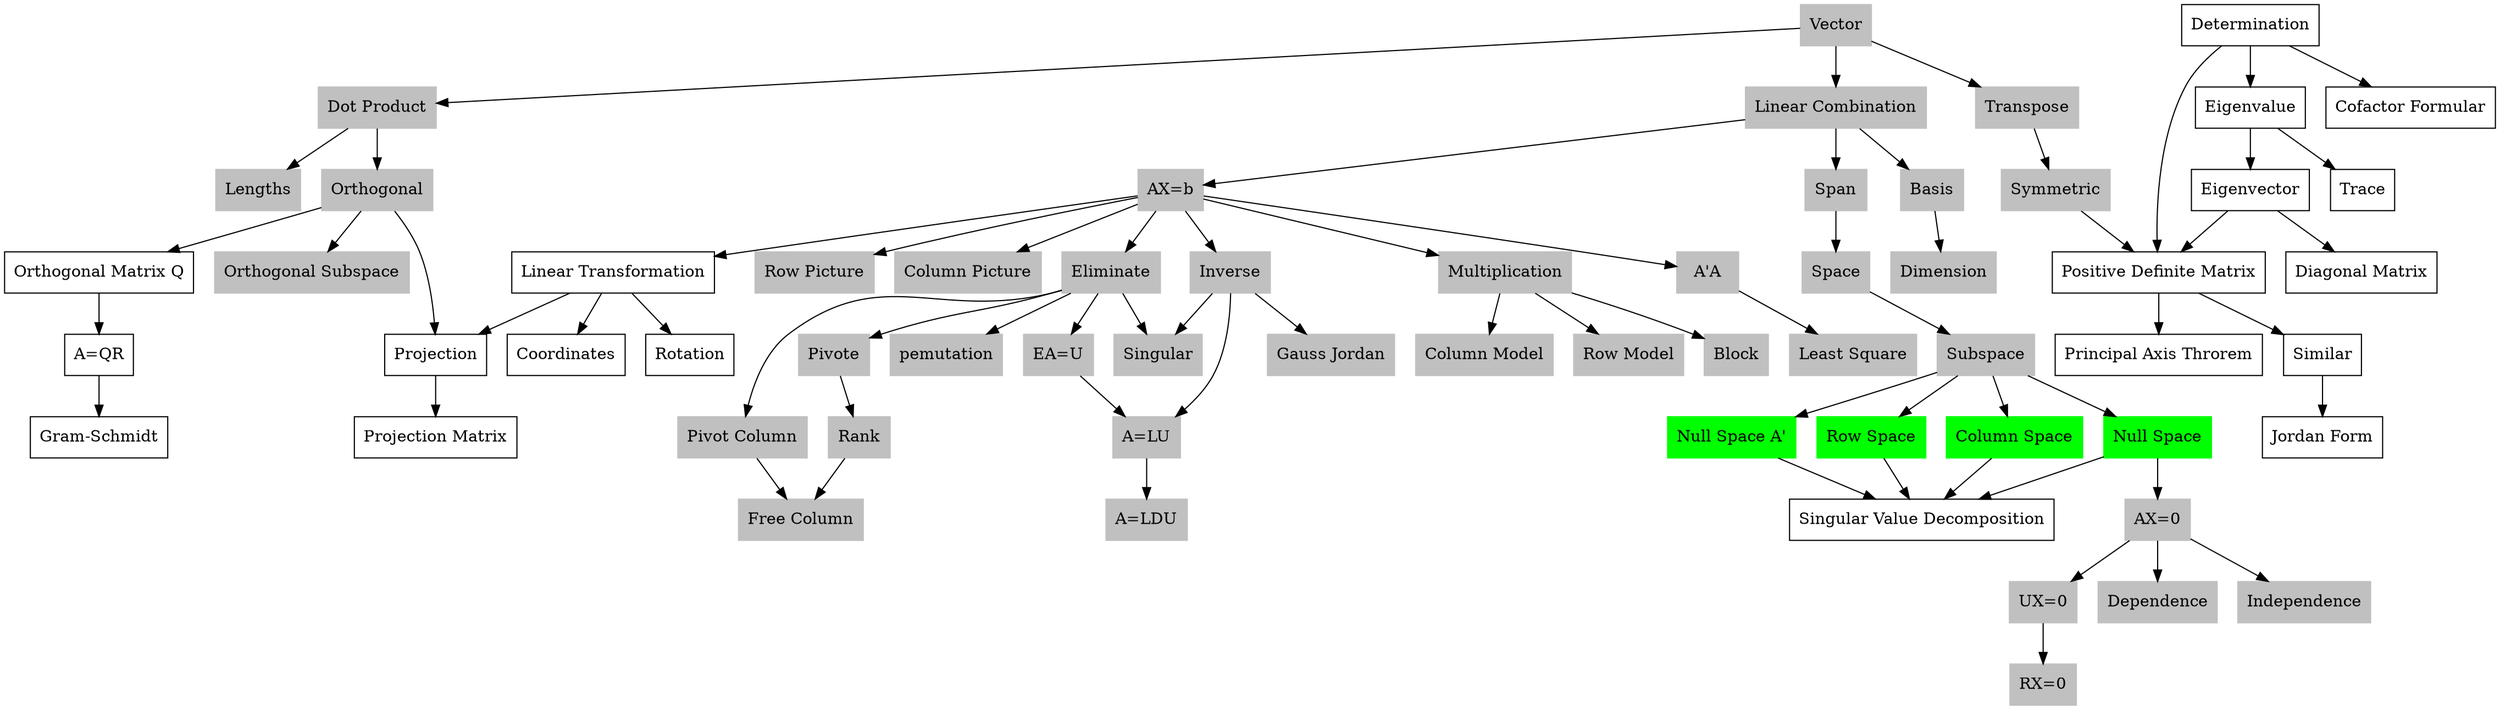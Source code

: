 //linear algebra key words
//graph
digraph{
	dpi = 320;
	node[shape=box]
	//lecture 1
	lengths[label="Lengths",style=filled,color=gray];
	linear_combination[label="Linear Combination",style=filled,color=gray];
	row_picture[label="Row Picture",style=filled,color=gray];
	column_picture[label="Column Picture",style=filled,color=gray];
	//lecture 2
	eliminate[label="Eliminate",style=filled,color=gray];
	pivote[label="Pivote",style=filled,color=gray];
	pemutation[label="pemutation",style=filled,color=gray];
	ea_equ_u[label="EA=U",style=filled,color=gray];
	//lecture 3
	column_model[label="Column Model",style=filled,color=gray];
	row_model[label="Row Model",style=filled,color=gray];
	block[label="Block",style=filled,color=gray];
	multiplication[label="Multiplication",style=filled,color=gray]
	inverse[label="Inverse",style=filled,color=gray];
	singular[label="Singular",style=filled,color=gray];
	Gauss_Jordan[label="Gauss Jordan",style=filled,color=gray];
	//lecture 4
	a_equ_lu[label="A=LU",style=filled,color=gray];
	a_equ_ldu[label="A=LDU",style=filled,color=gray];
	//lecture 5
	transpose[label="Transpose",style=filled,color=gray];
	symmetric[label="Symmetric",style=filled,color=gray];

	space[label="Space",style=filled,color=gray];
	subspace[label="Subspace",style=filled,color=gray];

	//lecture 6
	//lecture 7
	rank_[label="Rank",style=filled,color=gray];
	pivot_column[label="Pivot Column",style=filled,color=gray];
	free_column[label="Free Column",style=filled,color=gray];
	ax_equ_0[label="AX=0",style=filled,color=gray];
	ux_equ_0[label="UX=0",style=filled,color=gray];
	rx_equ_0[label="RX=0",style=filled,color=gray];
	//lecture 8
	ax_equ_b[label="AX=b",style=filled,color=gray];
	//lecture 9
	dependence[label="Dependence",style=filled,color=gray];
	independence[label="Independence",style=filled,color=gray];
	span[label="Span",style=filled,color=gray];
	basis[label="Basis",style=filled,color=gray];
	dimension[label="Dimension",style=filled,color=gray];
	//lecture 10
	row_space[label="Row Space",style=filled,color=green];
	column_space[label="Column Space",style=filled,color=green];
	null_space[label="Null Space",style=filled,color=green];
	null_space_a_t[label="Null Space A\'",style=filled,color=green];
	subspace->row_space;
	subspace->null_space_a_t;
	subspace->column_space;
	subspace->null_space;
	subgraph matrix_sub_space{
		label="Matrix Subspace"
		color=green;
		row_space;column_space;null_space;null_space_a_t;
	}


	//lecture 14
	vector[label="Vector",style=filled,color=gray];
	orthogonal[label="Orthogonal",style=filled,color=gray];
	orthogonal_subspace[label="Orthogonal Subspace",style=filled,color=gray];
	dot_product[label="Dot Product",style=filled,color=gray];
	//lecture 15
	projection[label="Projection"];
	projection_matrix[label="Projection Matrix"];
	least_square[label="Least Square",style=filled,color=gray];
	a_t_a[label="A\'A",style=filled,color=gray];
	//lecture 17
	orthogonal_matrix_q[label="Orthogonal Matrix Q"];
	a_equ_q_r[label="A=QR"];
	gram_schmidt[label="Gram-Schmidt"];
	//lecture 18
	determination[label="Determination"];
	cofactor_formular[label="Cofactor Formular"];
	//lecture 20
	//lecture 21
	eigenvalue[label="Eigenvalue"];
	eigenvector[label="Eigenvector"];
	trace[label="Trace"];
	diagonal_matrix[label="Diagonal Matrix"];
	//lecture 23
	//lecture 24
	//lecture 25
	positive_definite_matrix[label="Positive Definite Matrix"];
	//lecture 26
	//lecture 27
	principal_axis_theorem[label="Principal Axis Throrem"];
	//lecture 28
	similar[label="Similar"];
	Jordan_Form[label="Jordan Form"];
	//lecture 29
	singular_value_decomposition[label="Singular Value Decomposition"];
	//lecture 30
	linear_transformation[label="Linear Transformation"];
	coordinates[label="Coordinates"];
	rotation[label="Rotation"];



	edge[]
	//lecture 1
	vector->linear_combination;
	ax_equ_b->row_picture;
	ax_equ_b->a_t_a;
	ax_equ_b->column_picture;
	dot_product->lengths;
	//lecture 2
	ax_equ_b->eliminate;
	eliminate->pivote;
	eliminate->pemutation;
	eliminate->ea_equ_u;
	eliminate->singular;

	//lecture 3
	ax_equ_b->multiplication;
	ax_equ_b->inverse->singular;
	multiplication->column_model;
	multiplication->row_model;
	multiplication->block;
	inverse->Gauss_Jordan;
	//lecture 4
	inverse->a_equ_lu;
	ea_equ_u->a_equ_lu->a_equ_ldu;
	//lecture 5
	vector->transpose->symmetric;
	space->subspace;
	//lecture 6
	//lecture 7
	pivote->rank_->free_column;

	eliminate->pivot_column->free_column;

	ax_equ_0->ux_equ_0->rx_equ_0;

	//lecture 8
	null_space->ax_equ_0;
	//lecture 9
	ax_equ_0->dependence;
	ax_equ_0->independence;
	linear_combination->span;
	linear_combination->basis->dimension
	linear_combination->ax_equ_b;
	span->space;
	//lecture 10
	//lecture 14
	vector->dot_product->orthogonal->orthogonal_subspace;

	//lecture 15
	orthogonal->projection->projection_matrix;
	a_t_a->least_square;
	//lecture 17
	orthogonal->orthogonal_matrix_q->a_equ_q_r->gram_schmidt;

	//lecture 18
	determination->cofactor_formular;

	//lecture 20
	//singular->determination;
	//lecture 21
	determination->eigenvalue->eigenvector;
	eigenvalue->trace;
	//lecture 22
	eigenvector->diagonal_matrix
	//lecture 23
	//lecture 24
	//lecture 25
	symmetric->positive_definite_matrix;
	determination->positive_definite_matrix;
	eigenvector->positive_definite_matrix;
	//lecture 26
	//lecture 27
	positive_definite_matrix->principal_axis_theorem;
	//lecture 28
	positive_definite_matrix->similar->Jordan_Form;
	//lecture 29
	row_space->singular_value_decomposition;
	column_space->singular_value_decomposition;
	null_space->singular_value_decomposition;
	null_space_a_t->singular_value_decomposition;
	//lecture 30
	ax_equ_b->linear_transformation;
	linear_transformation->coordinates;
	linear_transformation->projection;
	linear_transformation->rotation;
}
